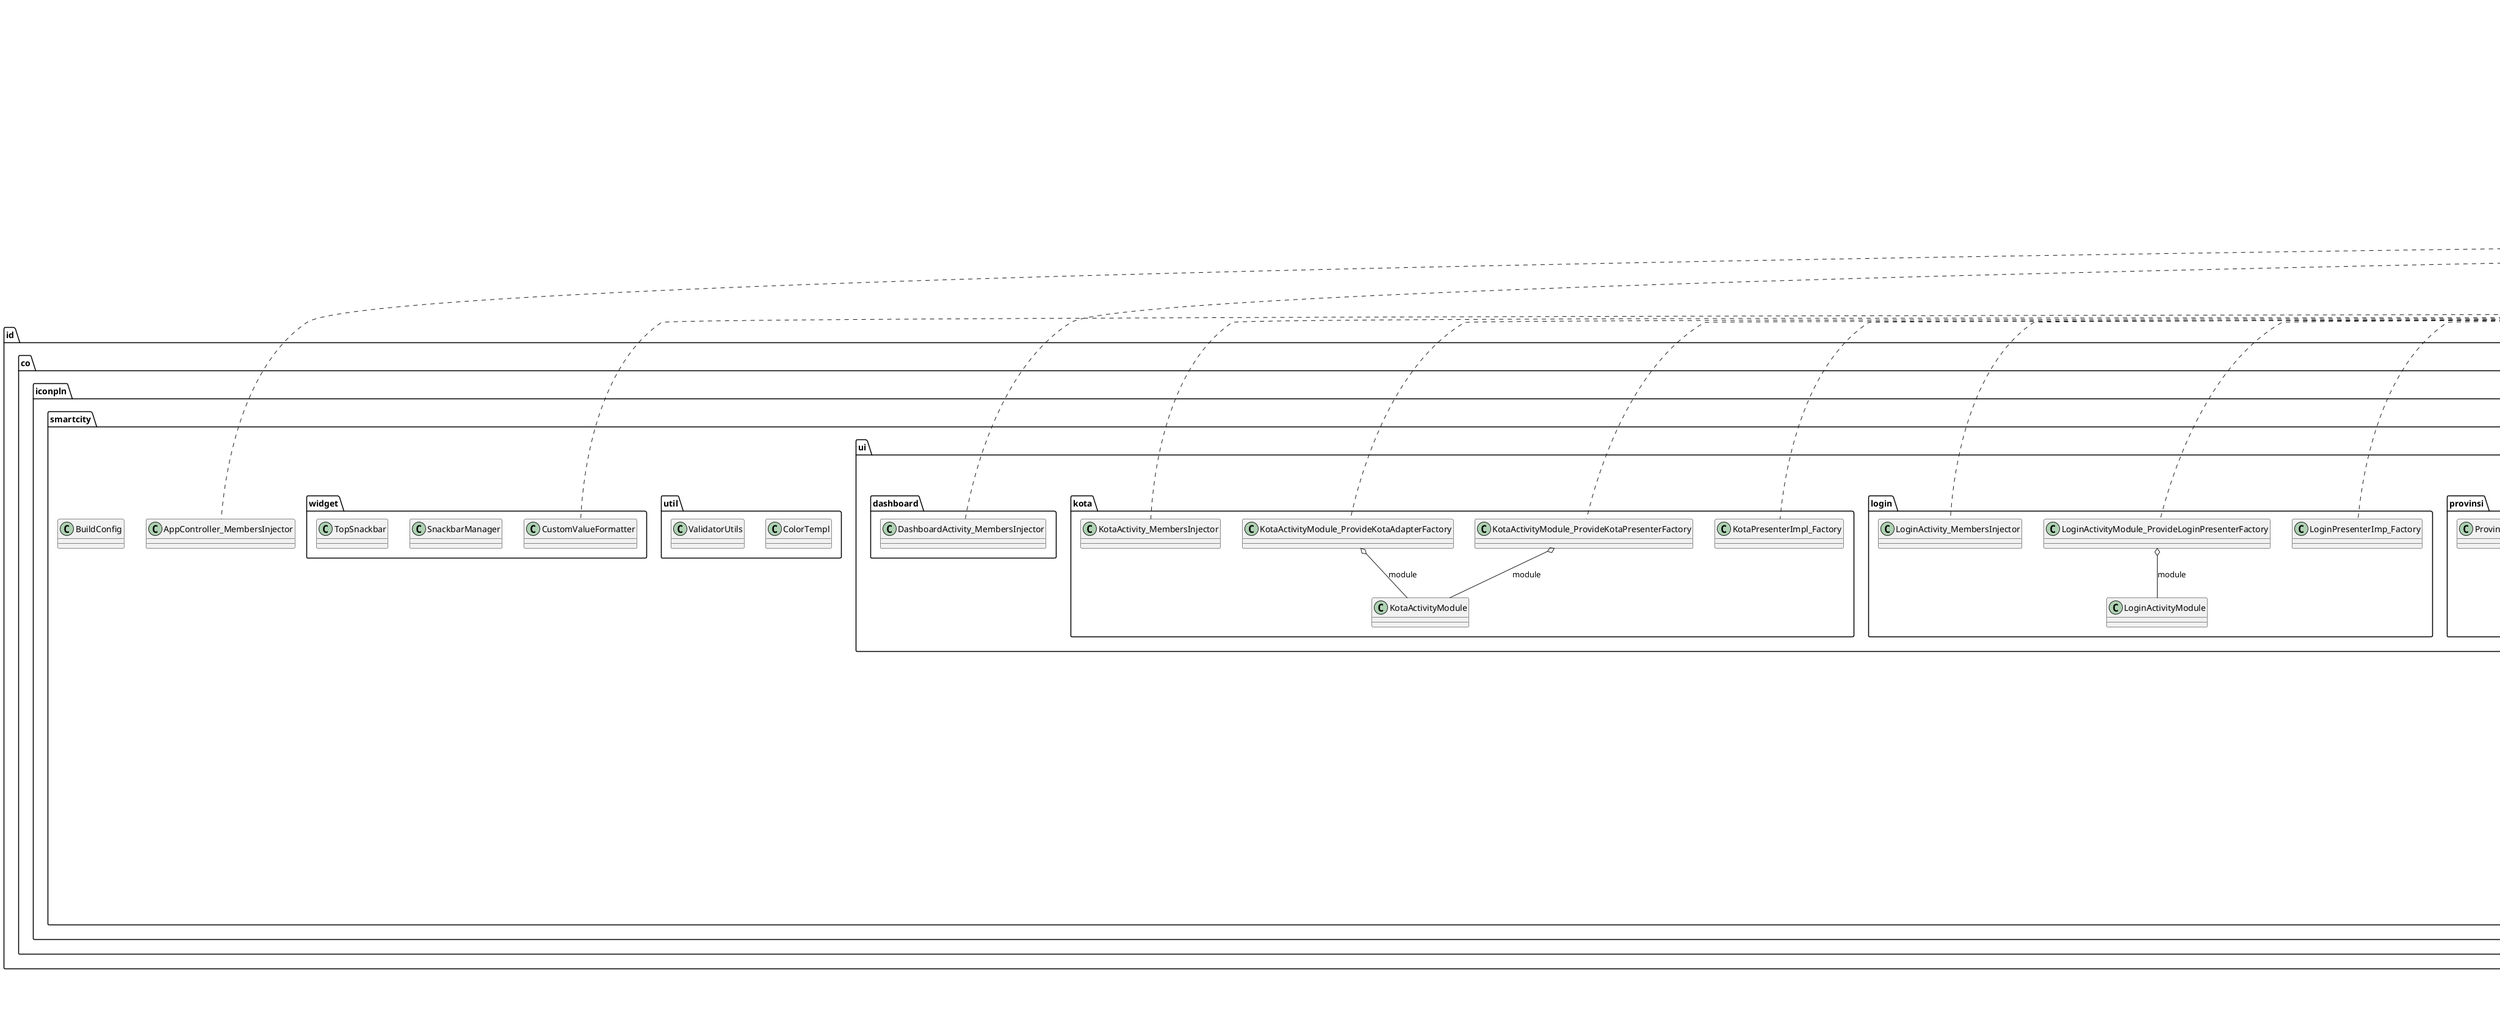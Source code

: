 @startuml

title __APP's Class Diagram__\n

  namespace id.co.iconpln.insidal.network {
    class id.co.iconpln.insidal.network.RequestInterceptor_Factory {
    }
  }
  

  namespace id.co.iconpln.insidal.network {
    class id.co.iconpln.insidal.network.ResponseInterceptor_Factory {
    }
  }
  

  namespace id.co.iconpln.smartcity {
    class id.co.iconpln.smartcity.AppController_MembersInjector {
    }
  }
  

  namespace id.co.iconpln.smartcity {
    class id.co.iconpln.smartcity.BuildConfig {
    }
  }
  

  namespace id.co.iconpln.smartcity {
    namespace data.repository {
      class id.co.iconpln.smartcity.data.repository.UserRepository_Factory {
      }
    }
  }
  

  namespace id.co.iconpln.smartcity {
    namespace data.source.db {
      class id.co.iconpln.smartcity.data.source.db.AppDatabaseSource_Impl {
      }
    }
  }
  

  namespace id.co.iconpln.smartcity {
    namespace data.source.db {
      namespace dao {
        class id.co.iconpln.smartcity.data.source.db.dao.ContactDao_Impl {
        }
      }
    }
  }
  

  namespace id.co.iconpln.smartcity {
    namespace data.source.remote {
      class id.co.iconpln.smartcity.data.source.remote.AppRemoteFileSource_Factory {
      }
    }
  }
  

  namespace id.co.iconpln.smartcity {
    namespace data.source.remote {
      class id.co.iconpln.smartcity.data.source.remote.AppRemoteSource_Factory {
      }
    }
  }
  

  namespace id.co.iconpln.smartcity {
    namespace di.builder {
      abstract class id.co.iconpln.smartcity.di.builder.ActivityBuilder_BindCityActivty {
      }
    }
  }
  

  namespace id.co.iconpln.smartcity {
    namespace di.builder {
      abstract class id.co.iconpln.smartcity.di.builder.ActivityBuilder_BindDashboard {
      }
    }
  }
  

  namespace id.co.iconpln.smartcity {
    namespace di.builder {
      abstract class id.co.iconpln.smartcity.di.builder.ActivityBuilder_BindDataPengaduan {
      }
    }
  }
  

  namespace id.co.iconpln.smartcity {
    namespace di.builder {
      abstract class id.co.iconpln.smartcity.di.builder.ActivityBuilder_BindJPengaduan {
      }
    }
  }
  

  namespace id.co.iconpln.smartcity {
    namespace di.builder {
      abstract class id.co.iconpln.smartcity.di.builder.ActivityBuilder_BindLoginActivity {
      }
    }
  }
  

  namespace id.co.iconpln.smartcity {
    namespace di.builder {
      abstract class id.co.iconpln.smartcity.di.builder.ActivityBuilder_BindProvinceActivty {
      }
    }
  }
  

  namespace id.co.iconpln.smartcity {
    namespace di.builder {
      abstract class id.co.iconpln.smartcity.di.builder.ActivityBuilder_BindPublicService {
      }
    }
  }
  

  namespace id.co.iconpln.smartcity {
    namespace di.builder {
      abstract class id.co.iconpln.smartcity.di.builder.ActivityBuilder_BindSplashActivity {
      }
    }
  }
  

  namespace id.co.iconpln.smartcity {
    namespace di.component {
      class id.co.iconpln.smartcity.di.component.DaggerAppComponent {
      }
    }
  }
  

  namespace id.co.iconpln.smartcity {
    namespace di.module {
      class id.co.iconpln.smartcity.di.module.AppModule_ProvideCalligraphyDefaultConfig$app_devDebugFactory {
      }
    }
  }
  

  namespace id.co.iconpln.smartcity {
    namespace di.module {
      class id.co.iconpln.smartcity.di.module.AppModule_ProvideContextFactory {
      }
    }
  }
  

  namespace id.co.iconpln.smartcity {
    namespace di.module {
      class id.co.iconpln.smartcity.di.module.AppModule_ProvideLayoutManager$app_devDebugFactory {
      }
    }
  }
  

  namespace id.co.iconpln.smartcity {
    namespace di.module {
      class id.co.iconpln.smartcity.di.module.AppModule_ProvideSchedulerProvider$app_devDebugFactory {
      }
    }
  }
  

  namespace id.co.iconpln.smartcity {
    namespace di.module {
      class id.co.iconpln.smartcity.di.module.AppModule_ProvideValidator$app_devDebugFactory {
      }
    }
  }
  

  namespace id.co.iconpln.smartcity {
    namespace di.module {
      class id.co.iconpln.smartcity.di.module.DatabaseModule_ProvideDatabaseFactory {
      }
    }
  }
  

  namespace id.co.iconpln.smartcity {
    namespace di.module {
      class id.co.iconpln.smartcity.di.module.NetworkModule_ApiFactory {
      }
    }
  }
  

  namespace id.co.iconpln.smartcity {
    namespace di.module {
      class id.co.iconpln.smartcity.di.module.NetworkModule_ApiFileFactory {
      }
    }
  }
  

  namespace id.co.iconpln.smartcity {
    namespace di.module {
      class id.co.iconpln.smartcity.di.module.NetworkModule_OkHttpFactory {
      }
    }
  }
  

  namespace id.co.iconpln.smartcity {
    namespace di.module {
      class id.co.iconpln.smartcity.di.module.NetworkModule_RequestInterceptorFactory {
      }
    }
  }
  

  namespace id.co.iconpln.smartcity {
    namespace di.module {
      class id.co.iconpln.smartcity.di.module.NetworkModule_ResponseInterceptorFactory {
      }
    }
  }
  

  namespace id.co.iconpln.smartcity {
    namespace di.module {
      class id.co.iconpln.smartcity.di.module.NetworkModule_RetrofitFactory {
      }
    }
  }
  

  namespace id.co.iconpln.smartcity {
    namespace di.module {
      class id.co.iconpln.smartcity.di.module.NetworkModule_RetrofitFileFactory {
      }
    }
  }
  

  namespace id.co.iconpln.smartcity {
    namespace di.module {
      class id.co.iconpln.smartcity.di.module.PrefModule_ProvidesPrefSourceFactory {
      }
    }
  }
  

  namespace id.co.iconpln.smartcity {
    namespace di.module {
      class id.co.iconpln.smartcity.di.module.RepositoryModule_ProvideUserRepositoryFactory {
      }
    }
  }
  

  namespace id.co.iconpln.smartcity {
    namespace ui.dashboard {
      class id.co.iconpln.smartcity.ui.dashboard.DashboardActivity_MembersInjector {
      }
    }
  }
  

  namespace id.co.iconpln.smartcity {
    namespace ui.kota {
      class id.co.iconpln.smartcity.ui.kota.KotaActivityModule_ProvideKotaAdapterFactory {
      }
    }
  }
  

  namespace id.co.iconpln.smartcity {
    namespace ui.kota {
      class id.co.iconpln.smartcity.ui.kota.KotaActivityModule_ProvideKotaPresenterFactory {
      }
    }
  }
  

  namespace id.co.iconpln.smartcity {
    namespace ui.kota {
      class id.co.iconpln.smartcity.ui.kota.KotaActivity_MembersInjector {
      }
    }
  }
  

  namespace id.co.iconpln.smartcity {
    namespace ui.kota {
      class id.co.iconpln.smartcity.ui.kota.KotaPresenterImpl_Factory {
      }
    }
  }
  

  namespace id.co.iconpln.smartcity {
    namespace ui.login {
      class id.co.iconpln.smartcity.ui.login.LoginActivityModule_ProvideLoginPresenterFactory {
      }
    }
  }
  

  namespace id.co.iconpln.smartcity {
    namespace ui.login {
      class id.co.iconpln.smartcity.ui.login.LoginActivity_MembersInjector {
      }
    }
  }
  

  namespace id.co.iconpln.smartcity {
    namespace ui.login {
      class id.co.iconpln.smartcity.ui.login.LoginPresenterImp_Factory {
      }
    }
  }
  

  namespace id.co.iconpln.smartcity {
    namespace ui.provinsi {
      class id.co.iconpln.smartcity.ui.provinsi.ProvinsiActivityModule_ProvideProvinsiAdapterFactory {
      }
    }
  }
  

  namespace id.co.iconpln.smartcity {
    namespace ui.provinsi {
      class id.co.iconpln.smartcity.ui.provinsi.ProvinsiActivityModule_ProvideProvinsiPresenterFactory {
      }
    }
  }
  

  namespace id.co.iconpln.smartcity {
    namespace ui.provinsi {
      class id.co.iconpln.smartcity.ui.provinsi.ProvinsiActivity_MembersInjector {
      }
    }
  }
  

  namespace id.co.iconpln.smartcity {
    namespace ui.provinsi {
      class id.co.iconpln.smartcity.ui.provinsi.ProvinsiPresenterImpl_Factory {
      }
    }
  }
  

  namespace id.co.iconpln.smartcity {
    namespace ui.publicservices {
      class id.co.iconpln.smartcity.ui.publicservices.PublicServiceImpl_Factory {
      }
    }
  }
  

  namespace id.co.iconpln.smartcity {
    namespace ui.publicservices {
      class id.co.iconpln.smartcity.ui.publicservices.PublicServiceModule_ProvideJPengaduanPresenterFactory {
      }
    }
  }
  

  namespace id.co.iconpln.smartcity {
    namespace ui.publicservices {
      class id.co.iconpln.smartcity.ui.publicservices.PublicServiceModule_ProvidePengaduanPresenterFactory {
      }
    }
  }
  

  namespace id.co.iconpln.smartcity {
    namespace ui.publicservices {
      class id.co.iconpln.smartcity.ui.publicservices.PublicServiceModule_ProvidePublicServiceFactory {
      }
    }
  }
  

  namespace id.co.iconpln.smartcity {
    namespace ui.publicservices {
      class id.co.iconpln.smartcity.ui.publicservices.PublicServicesFragment_MembersInjector {
      }
    }
  }
  

  namespace id.co.iconpln.smartcity {
    namespace ui.publicservices {
      namespace jenispengaduan {
        class id.co.iconpln.smartcity.ui.publicservices.jenispengaduan.JPengaduanImpl_Factory {
        }
      }
    }
  }
  

  namespace id.co.iconpln.smartcity {
    namespace ui.publicservices {
      namespace jenispengaduan {
        class id.co.iconpln.smartcity.ui.publicservices.jenispengaduan.JenisPengaduanFragment_MembersInjector {
        }
      }
    }
  }
  

  namespace id.co.iconpln.smartcity {
    namespace ui.publicservices {
      namespace pengaduan {
        class id.co.iconpln.smartcity.ui.publicservices.pengaduan.DataPengaduanFragment_MembersInjector {
        }
      }
    }
  }
  

  namespace id.co.iconpln.smartcity {
    namespace ui.publicservices {
      namespace pengaduan {
        class id.co.iconpln.smartcity.ui.publicservices.pengaduan.PengaduanPresenterImpl_Factory {
        }
      }
    }
  }
  

  namespace id.co.iconpln.smartcity {
    namespace ui.splash {
      class id.co.iconpln.smartcity.ui.splash.SplashActivityModule_ProvideSplashPresenterFactory {
      }
    }
  }
  

  namespace id.co.iconpln.smartcity {
    namespace ui.splash {
      class id.co.iconpln.smartcity.ui.splash.SplashPresenterImp_Factory {
      }
    }
  }
  

  namespace id.co.iconpln.smartcity {
    namespace util {
      class id.co.iconpln.smartcity.util.ColorTempl {
      }
    }
  }
  

  namespace id.co.iconpln.smartcity {
    namespace util {
      class id.co.iconpln.smartcity.util.ValidatorUtils {
      }
    }
  }
  

  namespace id.co.iconpln.smartcity {
    namespace widget {
      class id.co.iconpln.smartcity.widget.CustomValueFormatter {
      }
    }
  }
  

  namespace id.co.iconpln.smartcity {
    namespace widget {
      class id.co.iconpln.smartcity.widget.SnackbarManager {
      }
    }
  }
  

  namespace id.co.iconpln.smartcity {
    namespace widget {
      class id.co.iconpln.smartcity.widget.TopSnackbar {
      }
    }
  }
  

  id.co.iconpln.insidal.network.RequestInterceptor_Factory .up.|> dagger.internal.Factory
  id.co.iconpln.insidal.network.ResponseInterceptor_Factory .up.|> dagger.internal.Factory
  id.co.iconpln.smartcity.AppController_MembersInjector .up.|> dagger.MembersInjector
  id.co.iconpln.smartcity.data.repository.UserRepository_Factory .up.|> dagger.internal.Factory
  id.co.iconpln.smartcity.data.source.db.AppDatabaseSource_Impl -up-|> id.co.iconpln.smartcity.data.source.db.AppDatabaseSource
  id.co.iconpln.smartcity.data.source.db.AppDatabaseSource_Impl o-- id.co.iconpln.smartcity.data.source.db.dao.ContactDao : _contactDao
  id.co.iconpln.smartcity.data.source.db.dao.ContactDao_Impl -up-|> id.co.iconpln.smartcity.data.source.db.dao.ContactDao
  id.co.iconpln.smartcity.data.source.remote.AppRemoteFileSource_Factory .up.|> dagger.internal.Factory
  id.co.iconpln.smartcity.data.source.remote.AppRemoteSource_Factory .up.|> dagger.internal.Factory
  id.co.iconpln.smartcity.di.component.DaggerAppComponent .up.|> id.co.iconpln.smartcity.di.component.AppComponent
  id.co.iconpln.smartcity.di.component.DaggerAppComponent o-- id.co.iconpln.smartcity.di.module.AppModule : appModule
  id.co.iconpln.smartcity.di.component.DaggerAppComponent o-- id.co.iconpln.smartcity.di.module.AppModule_ProvideContextFactory : provideContextProvider
  id.co.iconpln.smartcity.di.component.DaggerAppComponent o-- id.co.iconpln.smartcity.di.module.RepositoryModule : repositoryModule
  id.co.iconpln.smartcity.di.component.DaggerAppComponent o-- id.co.iconpln.insidal.network.ResponseInterceptor_Factory : responseInterceptorProvider
  id.co.iconpln.smartcity.di.module.AppModule_ProvideCalligraphyDefaultConfig$app_devDebugFactory .up.|> dagger.internal.Factory
  id.co.iconpln.smartcity.di.module.AppModule_ProvideCalligraphyDefaultConfig$app_devDebugFactory o-- id.co.iconpln.smartcity.di.module.AppModule : module
  id.co.iconpln.smartcity.di.module.AppModule_ProvideContextFactory .up.|> dagger.internal.Factory
  id.co.iconpln.smartcity.di.module.AppModule_ProvideContextFactory o-- id.co.iconpln.smartcity.di.module.AppModule : module
  id.co.iconpln.smartcity.di.module.AppModule_ProvideLayoutManager$app_devDebugFactory .up.|> dagger.internal.Factory
  id.co.iconpln.smartcity.di.module.AppModule_ProvideLayoutManager$app_devDebugFactory o-- id.co.iconpln.smartcity.di.module.AppModule : module
  id.co.iconpln.smartcity.di.module.AppModule_ProvideSchedulerProvider$app_devDebugFactory .up.|> dagger.internal.Factory
  id.co.iconpln.smartcity.di.module.AppModule_ProvideSchedulerProvider$app_devDebugFactory o-- id.co.iconpln.smartcity.di.module.AppModule : module
  id.co.iconpln.smartcity.di.module.AppModule_ProvideValidator$app_devDebugFactory .up.|> dagger.internal.Factory
  id.co.iconpln.smartcity.di.module.AppModule_ProvideValidator$app_devDebugFactory o-- id.co.iconpln.smartcity.di.module.AppModule : module
  id.co.iconpln.smartcity.di.module.DatabaseModule_ProvideDatabaseFactory .up.|> dagger.internal.Factory
  id.co.iconpln.smartcity.di.module.DatabaseModule_ProvideDatabaseFactory o-- id.co.iconpln.smartcity.di.module.DatabaseModule : module
  id.co.iconpln.smartcity.di.module.NetworkModule_ApiFactory .up.|> dagger.internal.Factory
  id.co.iconpln.smartcity.di.module.NetworkModule_ApiFactory o-- id.co.iconpln.smartcity.di.module.NetworkModule : module
  id.co.iconpln.smartcity.di.module.NetworkModule_ApiFileFactory .up.|> dagger.internal.Factory
  id.co.iconpln.smartcity.di.module.NetworkModule_ApiFileFactory o-- id.co.iconpln.smartcity.di.module.NetworkModule : module
  id.co.iconpln.smartcity.di.module.NetworkModule_OkHttpFactory .up.|> dagger.internal.Factory
  id.co.iconpln.smartcity.di.module.NetworkModule_OkHttpFactory o-- id.co.iconpln.smartcity.di.module.NetworkModule : module
  id.co.iconpln.smartcity.di.module.NetworkModule_RequestInterceptorFactory .up.|> dagger.internal.Factory
  id.co.iconpln.smartcity.di.module.NetworkModule_RequestInterceptorFactory o-- id.co.iconpln.smartcity.di.module.NetworkModule : module
  id.co.iconpln.smartcity.di.module.NetworkModule_ResponseInterceptorFactory .up.|> dagger.internal.Factory
  id.co.iconpln.smartcity.di.module.NetworkModule_ResponseInterceptorFactory o-- id.co.iconpln.smartcity.di.module.NetworkModule : module
  id.co.iconpln.smartcity.di.module.NetworkModule_RetrofitFactory .up.|> dagger.internal.Factory
  id.co.iconpln.smartcity.di.module.NetworkModule_RetrofitFactory o-- id.co.iconpln.smartcity.di.module.NetworkModule : module
  id.co.iconpln.smartcity.di.module.NetworkModule_RetrofitFileFactory .up.|> dagger.internal.Factory
  id.co.iconpln.smartcity.di.module.NetworkModule_RetrofitFileFactory o-- id.co.iconpln.smartcity.di.module.NetworkModule : module
  id.co.iconpln.smartcity.di.module.PrefModule_ProvidesPrefSourceFactory .up.|> dagger.internal.Factory
  id.co.iconpln.smartcity.di.module.PrefModule_ProvidesPrefSourceFactory o-- id.co.iconpln.smartcity.di.module.PrefModule : module
  id.co.iconpln.smartcity.di.module.RepositoryModule_ProvideUserRepositoryFactory .up.|> dagger.internal.Factory
  id.co.iconpln.smartcity.di.module.RepositoryModule_ProvideUserRepositoryFactory o-- id.co.iconpln.smartcity.di.module.RepositoryModule : module
  id.co.iconpln.smartcity.ui.dashboard.DashboardActivity_MembersInjector .up.|> dagger.MembersInjector
  id.co.iconpln.smartcity.ui.kota.KotaActivityModule_ProvideKotaAdapterFactory .up.|> dagger.internal.Factory
  id.co.iconpln.smartcity.ui.kota.KotaActivityModule_ProvideKotaAdapterFactory o-- id.co.iconpln.smartcity.ui.kota.KotaActivityModule : module
  id.co.iconpln.smartcity.ui.kota.KotaActivityModule_ProvideKotaPresenterFactory .up.|> dagger.internal.Factory
  id.co.iconpln.smartcity.ui.kota.KotaActivityModule_ProvideKotaPresenterFactory o-- id.co.iconpln.smartcity.ui.kota.KotaActivityModule : module
  id.co.iconpln.smartcity.ui.kota.KotaActivity_MembersInjector .up.|> dagger.MembersInjector
  id.co.iconpln.smartcity.ui.kota.KotaPresenterImpl_Factory .up.|> dagger.internal.Factory
  id.co.iconpln.smartcity.ui.login.LoginActivityModule_ProvideLoginPresenterFactory .up.|> dagger.internal.Factory
  id.co.iconpln.smartcity.ui.login.LoginActivityModule_ProvideLoginPresenterFactory o-- id.co.iconpln.smartcity.ui.login.LoginActivityModule : module
  id.co.iconpln.smartcity.ui.login.LoginActivity_MembersInjector .up.|> dagger.MembersInjector
  id.co.iconpln.smartcity.ui.login.LoginPresenterImp_Factory .up.|> dagger.internal.Factory
  id.co.iconpln.smartcity.ui.provinsi.ProvinsiActivityModule_ProvideProvinsiAdapterFactory .up.|> dagger.internal.Factory
  id.co.iconpln.smartcity.ui.provinsi.ProvinsiActivityModule_ProvideProvinsiAdapterFactory o-- id.co.iconpln.smartcity.ui.provinsi.ProvinsiActivityModule : module
  id.co.iconpln.smartcity.ui.provinsi.ProvinsiActivityModule_ProvideProvinsiPresenterFactory .up.|> dagger.internal.Factory
  id.co.iconpln.smartcity.ui.provinsi.ProvinsiActivityModule_ProvideProvinsiPresenterFactory o-- id.co.iconpln.smartcity.ui.provinsi.ProvinsiActivityModule : module
  id.co.iconpln.smartcity.ui.provinsi.ProvinsiActivity_MembersInjector .up.|> dagger.MembersInjector
  id.co.iconpln.smartcity.ui.provinsi.ProvinsiPresenterImpl_Factory .up.|> dagger.internal.Factory
  id.co.iconpln.smartcity.ui.publicservices.PublicServiceImpl_Factory .up.|> dagger.internal.Factory
  id.co.iconpln.smartcity.ui.publicservices.PublicServiceModule_ProvideJPengaduanPresenterFactory .up.|> dagger.internal.Factory
  id.co.iconpln.smartcity.ui.publicservices.PublicServiceModule_ProvideJPengaduanPresenterFactory o-- id.co.iconpln.smartcity.ui.publicservices.PublicServiceModule : module
  id.co.iconpln.smartcity.ui.publicservices.PublicServiceModule_ProvidePengaduanPresenterFactory .up.|> dagger.internal.Factory
  id.co.iconpln.smartcity.ui.publicservices.PublicServiceModule_ProvidePengaduanPresenterFactory o-- id.co.iconpln.smartcity.ui.publicservices.PublicServiceModule : module
  id.co.iconpln.smartcity.ui.publicservices.PublicServiceModule_ProvidePublicServiceFactory .up.|> dagger.internal.Factory
  id.co.iconpln.smartcity.ui.publicservices.PublicServiceModule_ProvidePublicServiceFactory o-- id.co.iconpln.smartcity.ui.publicservices.PublicServiceModule : module
  id.co.iconpln.smartcity.ui.publicservices.PublicServicesFragment_MembersInjector .up.|> dagger.MembersInjector
  id.co.iconpln.smartcity.ui.publicservices.jenispengaduan.JPengaduanImpl_Factory .up.|> dagger.internal.Factory
  id.co.iconpln.smartcity.ui.publicservices.jenispengaduan.JenisPengaduanFragment_MembersInjector .up.|> dagger.MembersInjector
  id.co.iconpln.smartcity.ui.publicservices.pengaduan.DataPengaduanFragment_MembersInjector .up.|> dagger.MembersInjector
  id.co.iconpln.smartcity.ui.publicservices.pengaduan.PengaduanPresenterImpl_Factory .up.|> dagger.internal.Factory
  id.co.iconpln.smartcity.ui.splash.SplashActivityModule_ProvideSplashPresenterFactory .up.|> dagger.internal.Factory
  id.co.iconpln.smartcity.ui.splash.SplashActivityModule_ProvideSplashPresenterFactory o-- id.co.iconpln.smartcity.ui.splash.SplashActivityModule : module
  id.co.iconpln.smartcity.ui.splash.SplashPresenterImp_Factory .up.|> dagger.internal.Factory
  id.co.iconpln.smartcity.util.ValidatorUtils o-- id.co.iconpln.smartcity.util.ValidatorUtils.OnValidationListener : onValidationListener
  id.co.iconpln.smartcity.widget.CustomValueFormatter .up.|> com.github.mikephil.charting.utils.ValueFormatter
  id.co.iconpln.smartcity.widget.SnackbarManager o-- id.co.iconpln.smartcity.widget.SnackbarManager.SnackbarRecord : mCurrentSnackbar
  id.co.iconpln.smartcity.widget.SnackbarManager o-- id.co.iconpln.smartcity.widget.SnackbarManager.SnackbarRecord : mNextSnackbar
  id.co.iconpln.smartcity.widget.TopSnackbar o-- id.co.iconpln.smartcity.widget.TopSnackbar.Callback : mCallback
  id.co.iconpln.smartcity.widget.TopSnackbar o-- id.co.iconpln.smartcity.widget.SnackbarManager.Callback : mManagerCallback
  id.co.iconpln.smartcity.widget.TopSnackbar o-- id.co.iconpln.smartcity.widget.TopSnackbar.SnackbarLayout : mView


right footer


PlantUML diagram generated by SketchIt! (https://bitbucket.org/pmesmeur/sketch.it)
For more information about this tool, please contact philippe.mesmeur@gmail.com
endfooter

@enduml
